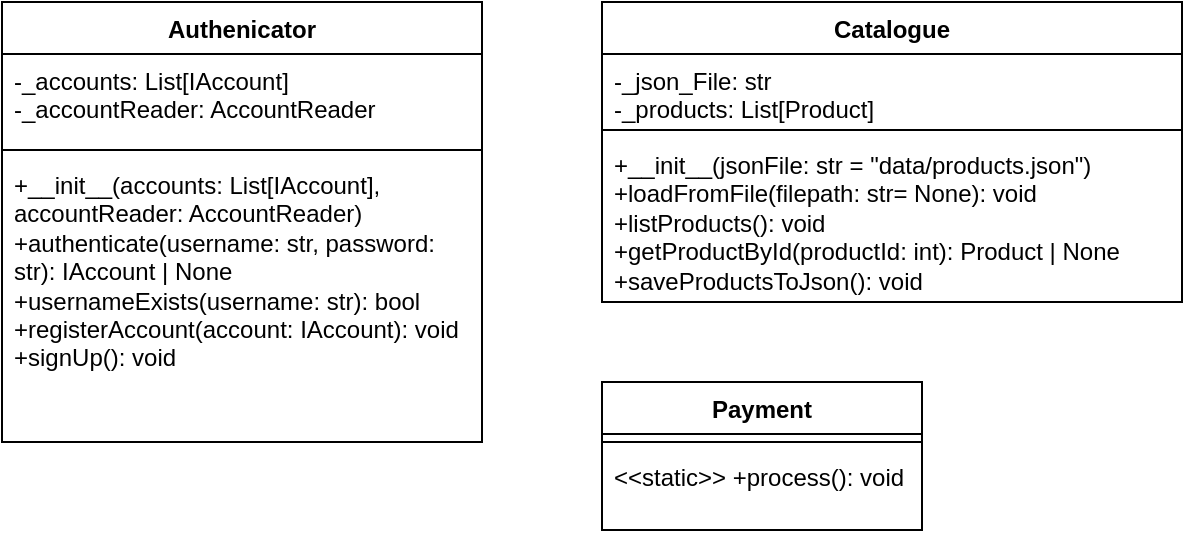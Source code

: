 <mxfile version="27.1.4">
  <diagram name="Page-1" id="-ZOX7i-J5kiJoyJgUYKW">
    <mxGraphModel dx="719" dy="411" grid="1" gridSize="10" guides="1" tooltips="1" connect="1" arrows="1" fold="1" page="1" pageScale="1" pageWidth="3300" pageHeight="4681" math="0" shadow="0">
      <root>
        <mxCell id="0" />
        <mxCell id="1" parent="0" />
        <mxCell id="229PD9OcJ88HNz2hoyAq-1" value="Authenicator" style="swimlane;fontStyle=1;align=center;verticalAlign=top;childLayout=stackLayout;horizontal=1;startSize=26;horizontalStack=0;resizeParent=1;resizeParentMax=0;resizeLast=0;collapsible=1;marginBottom=0;whiteSpace=wrap;html=1;" vertex="1" parent="1">
          <mxGeometry x="380" y="160" width="240" height="220" as="geometry" />
        </mxCell>
        <mxCell id="229PD9OcJ88HNz2hoyAq-2" value="&lt;div&gt;-_accounts: List[IAccount]&lt;/div&gt;&lt;div&gt;-_accountReader: AccountReader&lt;/div&gt;&lt;div&gt;&lt;br&gt;&lt;/div&gt;" style="text;strokeColor=none;fillColor=none;align=left;verticalAlign=top;spacingLeft=4;spacingRight=4;overflow=hidden;rotatable=0;points=[[0,0.5],[1,0.5]];portConstraint=eastwest;whiteSpace=wrap;html=1;" vertex="1" parent="229PD9OcJ88HNz2hoyAq-1">
          <mxGeometry y="26" width="240" height="44" as="geometry" />
        </mxCell>
        <mxCell id="229PD9OcJ88HNz2hoyAq-3" value="" style="line;strokeWidth=1;fillColor=none;align=left;verticalAlign=middle;spacingTop=-1;spacingLeft=3;spacingRight=3;rotatable=0;labelPosition=right;points=[];portConstraint=eastwest;strokeColor=inherit;" vertex="1" parent="229PD9OcJ88HNz2hoyAq-1">
          <mxGeometry y="70" width="240" height="8" as="geometry" />
        </mxCell>
        <mxCell id="229PD9OcJ88HNz2hoyAq-4" value="&lt;div&gt;+__init__(accounts: List[IAccount], accountReader: AccountReader)&lt;/div&gt;&lt;div&gt;+authenticate(username: str, password: str): IAccount | None&lt;/div&gt;&lt;div&gt;+usernameExists(username: str): bool&lt;/div&gt;&lt;div&gt;+registerAccount(account: IAccount): void&lt;/div&gt;&lt;div&gt;+signUp(): void&lt;/div&gt;" style="text;strokeColor=none;fillColor=none;align=left;verticalAlign=top;spacingLeft=4;spacingRight=4;overflow=hidden;rotatable=0;points=[[0,0.5],[1,0.5]];portConstraint=eastwest;whiteSpace=wrap;html=1;" vertex="1" parent="229PD9OcJ88HNz2hoyAq-1">
          <mxGeometry y="78" width="240" height="142" as="geometry" />
        </mxCell>
        <mxCell id="229PD9OcJ88HNz2hoyAq-9" value="Payment" style="swimlane;fontStyle=1;align=center;verticalAlign=top;childLayout=stackLayout;horizontal=1;startSize=26;horizontalStack=0;resizeParent=1;resizeParentMax=0;resizeLast=0;collapsible=1;marginBottom=0;whiteSpace=wrap;html=1;" vertex="1" parent="1">
          <mxGeometry x="680" y="350" width="160" height="74" as="geometry" />
        </mxCell>
        <mxCell id="229PD9OcJ88HNz2hoyAq-11" value="" style="line;strokeWidth=1;fillColor=none;align=left;verticalAlign=middle;spacingTop=-1;spacingLeft=3;spacingRight=3;rotatable=0;labelPosition=right;points=[];portConstraint=eastwest;strokeColor=inherit;" vertex="1" parent="229PD9OcJ88HNz2hoyAq-9">
          <mxGeometry y="26" width="160" height="8" as="geometry" />
        </mxCell>
        <mxCell id="229PD9OcJ88HNz2hoyAq-12" value="&lt;div&gt;&amp;lt;&amp;lt;static&amp;gt;&amp;gt;&amp;nbsp;&lt;span style=&quot;background-color: transparent; color: light-dark(rgb(0, 0, 0), rgb(255, 255, 255));&quot;&gt;+process(): void&lt;/span&gt;&lt;/div&gt;" style="text;strokeColor=none;fillColor=none;align=left;verticalAlign=top;spacingLeft=4;spacingRight=4;overflow=hidden;rotatable=0;points=[[0,0.5],[1,0.5]];portConstraint=eastwest;whiteSpace=wrap;html=1;" vertex="1" parent="229PD9OcJ88HNz2hoyAq-9">
          <mxGeometry y="34" width="160" height="40" as="geometry" />
        </mxCell>
        <mxCell id="229PD9OcJ88HNz2hoyAq-13" value="Catalogue" style="swimlane;fontStyle=1;align=center;verticalAlign=top;childLayout=stackLayout;horizontal=1;startSize=26;horizontalStack=0;resizeParent=1;resizeParentMax=0;resizeLast=0;collapsible=1;marginBottom=0;whiteSpace=wrap;html=1;" vertex="1" parent="1">
          <mxGeometry x="680" y="160" width="290" height="150" as="geometry" />
        </mxCell>
        <mxCell id="229PD9OcJ88HNz2hoyAq-14" value="-_json_File: str&lt;div&gt;-_products: List[Product]&lt;/div&gt;" style="text;strokeColor=none;fillColor=none;align=left;verticalAlign=top;spacingLeft=4;spacingRight=4;overflow=hidden;rotatable=0;points=[[0,0.5],[1,0.5]];portConstraint=eastwest;whiteSpace=wrap;html=1;" vertex="1" parent="229PD9OcJ88HNz2hoyAq-13">
          <mxGeometry y="26" width="290" height="34" as="geometry" />
        </mxCell>
        <mxCell id="229PD9OcJ88HNz2hoyAq-15" value="" style="line;strokeWidth=1;fillColor=none;align=left;verticalAlign=middle;spacingTop=-1;spacingLeft=3;spacingRight=3;rotatable=0;labelPosition=right;points=[];portConstraint=eastwest;strokeColor=inherit;" vertex="1" parent="229PD9OcJ88HNz2hoyAq-13">
          <mxGeometry y="60" width="290" height="8" as="geometry" />
        </mxCell>
        <mxCell id="229PD9OcJ88HNz2hoyAq-16" value="&lt;div&gt;+__init__(jsonFile: str = &quot;data/products.json&quot;)&lt;/div&gt;&lt;div&gt;+loadFromFile(filepath: str= None): void&lt;/div&gt;&lt;div&gt;+listProducts(): void&lt;span style=&quot;background-color: transparent; color: light-dark(rgb(0, 0, 0), rgb(255, 255, 255));&quot;&gt;&amp;nbsp; &amp;nbsp; &amp;nbsp; &amp;nbsp;&amp;nbsp;&lt;/span&gt;&lt;/div&gt;&lt;div&gt;&lt;span style=&quot;background-color: transparent; color: light-dark(rgb(0, 0, 0), rgb(255, 255, 255));&quot;&gt;+getProductById(productId: int): Product | None&lt;/span&gt;&lt;/div&gt;&lt;div&gt;+saveProductsToJson(): void&lt;/div&gt;" style="text;strokeColor=none;fillColor=none;align=left;verticalAlign=top;spacingLeft=4;spacingRight=4;overflow=hidden;rotatable=0;points=[[0,0.5],[1,0.5]];portConstraint=eastwest;whiteSpace=wrap;html=1;" vertex="1" parent="229PD9OcJ88HNz2hoyAq-13">
          <mxGeometry y="68" width="290" height="82" as="geometry" />
        </mxCell>
      </root>
    </mxGraphModel>
  </diagram>
</mxfile>
